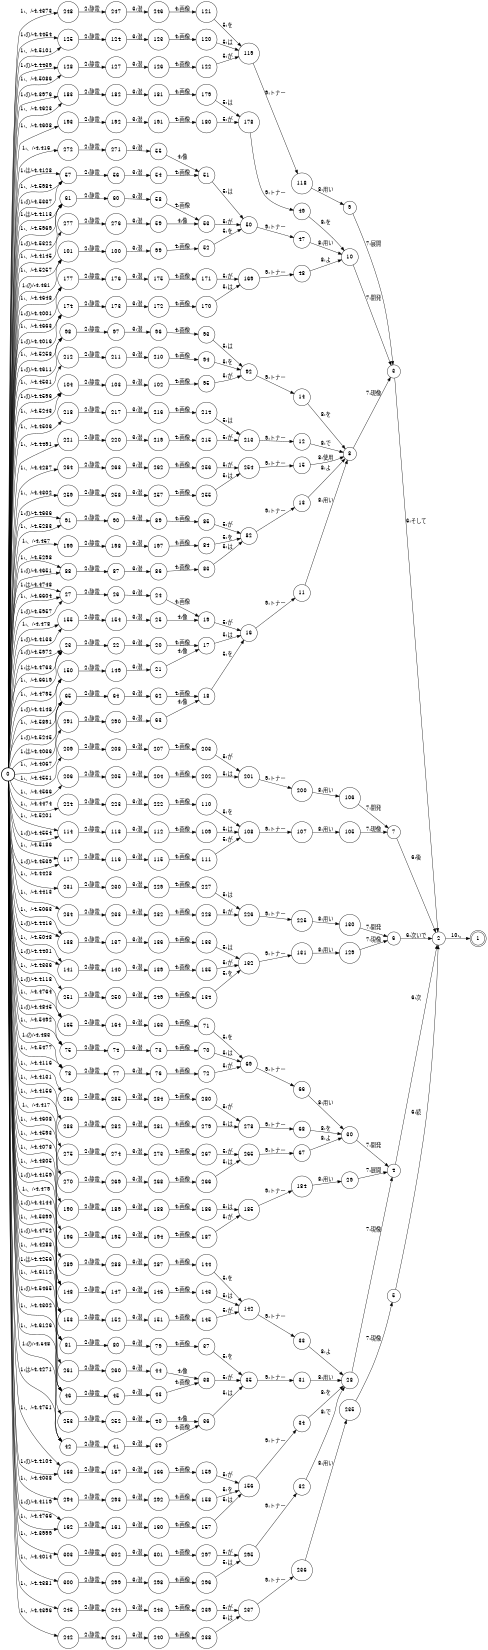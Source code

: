 digraph FST {
rankdir = LR;
size = "8.5,11";
label = "";
center = 1;
orientation = Portrait;
ranksep = "0.4";
nodesep = "0.25";
0 [label = "0", shape = circle, style = bold, fontsize = 14]
	0 -> 23 [label = "1:、/-4.6619", fontsize = 14];
	0 -> 27 [label = "1:、/-4.6604", fontsize = 14];
	0 -> 42 [label = "1:、/-4.6126", fontsize = 14];
	0 -> 46 [label = "1:、/-4.6112", fontsize = 14];
	0 -> 57 [label = "1:、/-4.5984", fontsize = 14];
	0 -> 23 [label = "1:の/-4.5972", fontsize = 14];
	0 -> 61 [label = "1:、/-4.5969", fontsize = 14];
	0 -> 27 [label = "1:の/-4.5957", fontsize = 14];
	0 -> 65 [label = "1:、/-4.5891", fontsize = 14];
	0 -> 75 [label = "1:、/-4.5492", fontsize = 14];
	0 -> 42 [label = "1:の/-4.548", fontsize = 14];
	0 -> 78 [label = "1:、/-4.5477", fontsize = 14];
	0 -> 46 [label = "1:の/-4.5465", fontsize = 14];
	0 -> 81 [label = "1:、/-4.5399", fontsize = 14];
	0 -> 57 [label = "1:の/-4.5337", fontsize = 14];
	0 -> 61 [label = "1:の/-4.5322", fontsize = 14];
	0 -> 88 [label = "1:、/-4.5298", fontsize = 14];
	0 -> 91 [label = "1:、/-4.5283", fontsize = 14];
	0 -> 98 [label = "1:、/-4.5258", fontsize = 14];
	0 -> 101 [label = "1:、/-4.5257", fontsize = 14];
	0 -> 65 [label = "1:の/-4.5245", fontsize = 14];
	0 -> 104 [label = "1:、/-4.5243", fontsize = 14];
	0 -> 114 [label = "1:、/-4.5201", fontsize = 14];
	0 -> 117 [label = "1:、/-4.5186", fontsize = 14];
	0 -> 125 [label = "1:、/-4.5101", fontsize = 14];
	0 -> 128 [label = "1:、/-4.5086", fontsize = 14];
	0 -> 138 [label = "1:、/-4.5063", fontsize = 14];
	0 -> 141 [label = "1:、/-4.5048", fontsize = 14];
	0 -> 75 [label = "1:の/-4.4845", fontsize = 14];
	0 -> 78 [label = "1:の/-4.483", fontsize = 14];
	0 -> 148 [label = "1:、/-4.4805", fontsize = 14];
	0 -> 150 [label = "1:、/-4.4795", fontsize = 14];
	0 -> 153 [label = "1:、/-4.479", fontsize = 14];
	0 -> 155 [label = "1:、/-4.478", fontsize = 14];
	0 -> 162 [label = "1:、/-4.4766", fontsize = 14];
	0 -> 165 [label = "1:、/-4.4764", fontsize = 14];
	0 -> 23 [label = "1:は/-4.4763", fontsize = 14];
	0 -> 81 [label = "1:の/-4.4752", fontsize = 14];
	0 -> 168 [label = "1:、/-4.4751", fontsize = 14];
	0 -> 27 [label = "1:は/-4.4748", fontsize = 14];
	0 -> 174 [label = "1:、/-4.4663", fontsize = 14];
	0 -> 88 [label = "1:の/-4.4651", fontsize = 14];
	0 -> 177 [label = "1:、/-4.4648", fontsize = 14];
	0 -> 91 [label = "1:の/-4.4636", fontsize = 14];
	0 -> 183 [label = "1:、/-4.4623", fontsize = 14];
	0 -> 98 [label = "1:の/-4.4611", fontsize = 14];
	0 -> 101 [label = "1:の/-4.461", fontsize = 14];
	0 -> 190 [label = "1:、/-4.4608", fontsize = 14];
	0 -> 193 [label = "1:、/-4.4608", fontsize = 14];
	0 -> 104 [label = "1:の/-4.4596", fontsize = 14];
	0 -> 196 [label = "1:、/-4.4593", fontsize = 14];
	0 -> 199 [label = "1:、/-4.457", fontsize = 14];
	0 -> 206 [label = "1:、/-4.4566", fontsize = 14];
	0 -> 114 [label = "1:の/-4.4554", fontsize = 14];
	0 -> 209 [label = "1:、/-4.4551", fontsize = 14];
	0 -> 117 [label = "1:の/-4.4539", fontsize = 14];
	0 -> 212 [label = "1:、/-4.4531", fontsize = 14];
	0 -> 218 [label = "1:、/-4.4506", fontsize = 14];
	0 -> 221 [label = "1:、/-4.4491", fontsize = 14];
	0 -> 224 [label = "1:、/-4.4474", fontsize = 14];
	0 -> 125 [label = "1:の/-4.4454", fontsize = 14];
	0 -> 128 [label = "1:の/-4.4439", fontsize = 14];
	0 -> 231 [label = "1:、/-4.4428", fontsize = 14];
	0 -> 138 [label = "1:の/-4.4416", fontsize = 14];
	0 -> 234 [label = "1:、/-4.4413", fontsize = 14];
	0 -> 141 [label = "1:の/-4.4401", fontsize = 14];
	0 -> 242 [label = "1:、/-4.4396", fontsize = 14];
	0 -> 245 [label = "1:、/-4.4381", fontsize = 14];
	0 -> 248 [label = "1:、/-4.4373", fontsize = 14];
	0 -> 251 [label = "1:、/-4.4336", fontsize = 14];
	0 -> 253 [label = "1:、/-4.4302", fontsize = 14];
	0 -> 259 [label = "1:、/-4.4302", fontsize = 14];
	0 -> 261 [label = "1:、/-4.4288", fontsize = 14];
	0 -> 264 [label = "1:、/-4.4287", fontsize = 14];
	0 -> 42 [label = "1:は/-4.4271", fontsize = 14];
	0 -> 46 [label = "1:は/-4.4256", fontsize = 14];
	0 -> 270 [label = "1:、/-4.417", fontsize = 14];
	0 -> 272 [label = "1:、/-4.416", fontsize = 14];
	0 -> 148 [label = "1:の/-4.4159", fontsize = 14];
	0 -> 275 [label = "1:、/-4.4156", fontsize = 14];
	0 -> 150 [label = "1:の/-4.4148", fontsize = 14];
	0 -> 277 [label = "1:、/-4.4145", fontsize = 14];
	0 -> 153 [label = "1:の/-4.4144", fontsize = 14];
	0 -> 155 [label = "1:の/-4.4133", fontsize = 14];
	0 -> 283 [label = "1:、/-4.4131", fontsize = 14];
	0 -> 57 [label = "1:は/-4.4128", fontsize = 14];
	0 -> 162 [label = "1:の/-4.4119", fontsize = 14];
	0 -> 165 [label = "1:の/-4.4118", fontsize = 14];
	0 -> 286 [label = "1:、/-4.4116", fontsize = 14];
	0 -> 61 [label = "1:は/-4.4113", fontsize = 14];
	0 -> 168 [label = "1:の/-4.4104", fontsize = 14];
	0 -> 289 [label = "1:、/-4.4078", fontsize = 14];
	0 -> 291 [label = "1:、/-4.4067", fontsize = 14];
	0 -> 294 [label = "1:、/-4.4038", fontsize = 14];
	0 -> 65 [label = "1:は/-4.4036", fontsize = 14];
	0 -> 174 [label = "1:の/-4.4016", fontsize = 14];
	0 -> 300 [label = "1:、/-4.4014", fontsize = 14];
	0 -> 177 [label = "1:の/-4.4001", fontsize = 14];
	0 -> 303 [label = "1:、/-4.3999", fontsize = 14];
	0 -> 183 [label = "1:の/-4.3976", fontsize = 14];
1 [label = "1", shape = doublecircle, style = solid, fontsize = 14]
2 [label = "2", shape = circle, style = solid, fontsize = 14]
	2 -> 1 [label = "10:。", fontsize = 14];
3 [label = "3", shape = circle, style = solid, fontsize = 14]
	3 -> 2 [label = "6:そして", fontsize = 14];
4 [label = "4", shape = circle, style = solid, fontsize = 14]
	4 -> 2 [label = "6:次", fontsize = 14];
5 [label = "5", shape = circle, style = solid, fontsize = 14]
	5 -> 2 [label = "6:続", fontsize = 14];
6 [label = "6", shape = circle, style = solid, fontsize = 14]
	6 -> 2 [label = "6:次いで", fontsize = 14];
7 [label = "7", shape = circle, style = solid, fontsize = 14]
	7 -> 2 [label = "6:後", fontsize = 14];
8 [label = "8", shape = circle, style = solid, fontsize = 14]
	8 -> 3 [label = "7:現像", fontsize = 14];
9 [label = "9", shape = circle, style = solid, fontsize = 14]
	9 -> 3 [label = "7:展開", fontsize = 14];
10 [label = "10", shape = circle, style = solid, fontsize = 14]
	10 -> 3 [label = "7:開発", fontsize = 14];
11 [label = "11", shape = circle, style = solid, fontsize = 14]
	11 -> 8 [label = "8:用い", fontsize = 14];
12 [label = "12", shape = circle, style = solid, fontsize = 14]
	12 -> 8 [label = "8:で", fontsize = 14];
13 [label = "13", shape = circle, style = solid, fontsize = 14]
	13 -> 8 [label = "8:よ", fontsize = 14];
14 [label = "14", shape = circle, style = solid, fontsize = 14]
	14 -> 8 [label = "8:を", fontsize = 14];
15 [label = "15", shape = circle, style = solid, fontsize = 14]
	15 -> 8 [label = "8:使用", fontsize = 14];
16 [label = "16", shape = circle, style = solid, fontsize = 14]
	16 -> 11 [label = "9:トナー", fontsize = 14];
17 [label = "17", shape = circle, style = solid, fontsize = 14]
	17 -> 16 [label = "5:は", fontsize = 14];
18 [label = "18", shape = circle, style = solid, fontsize = 14]
	18 -> 16 [label = "5:を", fontsize = 14];
19 [label = "19", shape = circle, style = solid, fontsize = 14]
	19 -> 16 [label = "5:が", fontsize = 14];
20 [label = "20", shape = circle, style = solid, fontsize = 14]
	20 -> 17 [label = "4:画像", fontsize = 14];
21 [label = "21", shape = circle, style = solid, fontsize = 14]
	21 -> 17 [label = "4:像", fontsize = 14];
22 [label = "22", shape = circle, style = solid, fontsize = 14]
	22 -> 20 [label = "3:潜", fontsize = 14];
23 [label = "23", shape = circle, style = solid, fontsize = 14]
	23 -> 22 [label = "2:静電", fontsize = 14];
24 [label = "24", shape = circle, style = solid, fontsize = 14]
	24 -> 19 [label = "4:画像", fontsize = 14];
25 [label = "25", shape = circle, style = solid, fontsize = 14]
	25 -> 19 [label = "4:像", fontsize = 14];
26 [label = "26", shape = circle, style = solid, fontsize = 14]
	26 -> 24 [label = "3:潜", fontsize = 14];
27 [label = "27", shape = circle, style = solid, fontsize = 14]
	27 -> 26 [label = "2:静電", fontsize = 14];
28 [label = "28", shape = circle, style = solid, fontsize = 14]
	28 -> 4 [label = "7:現像", fontsize = 14];
29 [label = "29", shape = circle, style = solid, fontsize = 14]
	29 -> 4 [label = "7:展開", fontsize = 14];
30 [label = "30", shape = circle, style = solid, fontsize = 14]
	30 -> 4 [label = "7:開発", fontsize = 14];
31 [label = "31", shape = circle, style = solid, fontsize = 14]
	31 -> 28 [label = "8:用い", fontsize = 14];
32 [label = "32", shape = circle, style = solid, fontsize = 14]
	32 -> 28 [label = "8:で", fontsize = 14];
33 [label = "33", shape = circle, style = solid, fontsize = 14]
	33 -> 28 [label = "8:よ", fontsize = 14];
34 [label = "34", shape = circle, style = solid, fontsize = 14]
	34 -> 28 [label = "8:を", fontsize = 14];
35 [label = "35", shape = circle, style = solid, fontsize = 14]
	35 -> 31 [label = "9:トナー", fontsize = 14];
36 [label = "36", shape = circle, style = solid, fontsize = 14]
	36 -> 35 [label = "5:は", fontsize = 14];
37 [label = "37", shape = circle, style = solid, fontsize = 14]
	37 -> 35 [label = "5:を", fontsize = 14];
38 [label = "38", shape = circle, style = solid, fontsize = 14]
	38 -> 35 [label = "5:が", fontsize = 14];
39 [label = "39", shape = circle, style = solid, fontsize = 14]
	39 -> 36 [label = "4:画像", fontsize = 14];
40 [label = "40", shape = circle, style = solid, fontsize = 14]
	40 -> 36 [label = "4:像", fontsize = 14];
41 [label = "41", shape = circle, style = solid, fontsize = 14]
	41 -> 39 [label = "3:潜", fontsize = 14];
42 [label = "42", shape = circle, style = solid, fontsize = 14]
	42 -> 41 [label = "2:静電", fontsize = 14];
43 [label = "43", shape = circle, style = solid, fontsize = 14]
	43 -> 38 [label = "4:画像", fontsize = 14];
44 [label = "44", shape = circle, style = solid, fontsize = 14]
	44 -> 38 [label = "4:像", fontsize = 14];
45 [label = "45", shape = circle, style = solid, fontsize = 14]
	45 -> 43 [label = "3:潜", fontsize = 14];
46 [label = "46", shape = circle, style = solid, fontsize = 14]
	46 -> 45 [label = "2:静電", fontsize = 14];
47 [label = "47", shape = circle, style = solid, fontsize = 14]
	47 -> 10 [label = "8:用い", fontsize = 14];
48 [label = "48", shape = circle, style = solid, fontsize = 14]
	48 -> 10 [label = "8:よ", fontsize = 14];
49 [label = "49", shape = circle, style = solid, fontsize = 14]
	49 -> 10 [label = "8:を", fontsize = 14];
50 [label = "50", shape = circle, style = solid, fontsize = 14]
	50 -> 47 [label = "9:トナー", fontsize = 14];
51 [label = "51", shape = circle, style = solid, fontsize = 14]
	51 -> 50 [label = "5:は", fontsize = 14];
52 [label = "52", shape = circle, style = solid, fontsize = 14]
	52 -> 50 [label = "5:を", fontsize = 14];
53 [label = "53", shape = circle, style = solid, fontsize = 14]
	53 -> 50 [label = "5:が", fontsize = 14];
54 [label = "54", shape = circle, style = solid, fontsize = 14]
	54 -> 51 [label = "4:画像", fontsize = 14];
55 [label = "55", shape = circle, style = solid, fontsize = 14]
	55 -> 51 [label = "4:像", fontsize = 14];
56 [label = "56", shape = circle, style = solid, fontsize = 14]
	56 -> 54 [label = "3:潜", fontsize = 14];
57 [label = "57", shape = circle, style = solid, fontsize = 14]
	57 -> 56 [label = "2:静電", fontsize = 14];
58 [label = "58", shape = circle, style = solid, fontsize = 14]
	58 -> 53 [label = "4:画像", fontsize = 14];
59 [label = "59", shape = circle, style = solid, fontsize = 14]
	59 -> 53 [label = "4:像", fontsize = 14];
60 [label = "60", shape = circle, style = solid, fontsize = 14]
	60 -> 58 [label = "3:潜", fontsize = 14];
61 [label = "61", shape = circle, style = solid, fontsize = 14]
	61 -> 60 [label = "2:静電", fontsize = 14];
62 [label = "62", shape = circle, style = solid, fontsize = 14]
	62 -> 18 [label = "4:画像", fontsize = 14];
63 [label = "63", shape = circle, style = solid, fontsize = 14]
	63 -> 18 [label = "4:像", fontsize = 14];
64 [label = "64", shape = circle, style = solid, fontsize = 14]
	64 -> 62 [label = "3:潜", fontsize = 14];
65 [label = "65", shape = circle, style = solid, fontsize = 14]
	65 -> 64 [label = "2:静電", fontsize = 14];
66 [label = "66", shape = circle, style = solid, fontsize = 14]
	66 -> 30 [label = "8:用い", fontsize = 14];
67 [label = "67", shape = circle, style = solid, fontsize = 14]
	67 -> 30 [label = "8:よ", fontsize = 14];
68 [label = "68", shape = circle, style = solid, fontsize = 14]
	68 -> 30 [label = "8:を", fontsize = 14];
69 [label = "69", shape = circle, style = solid, fontsize = 14]
	69 -> 66 [label = "9:トナー", fontsize = 14];
70 [label = "70", shape = circle, style = solid, fontsize = 14]
	70 -> 69 [label = "5:は", fontsize = 14];
71 [label = "71", shape = circle, style = solid, fontsize = 14]
	71 -> 69 [label = "5:を", fontsize = 14];
72 [label = "72", shape = circle, style = solid, fontsize = 14]
	72 -> 69 [label = "5:が", fontsize = 14];
73 [label = "73", shape = circle, style = solid, fontsize = 14]
	73 -> 70 [label = "4:画像", fontsize = 14];
74 [label = "74", shape = circle, style = solid, fontsize = 14]
	74 -> 73 [label = "3:潜", fontsize = 14];
75 [label = "75", shape = circle, style = solid, fontsize = 14]
	75 -> 74 [label = "2:静電", fontsize = 14];
76 [label = "76", shape = circle, style = solid, fontsize = 14]
	76 -> 72 [label = "4:画像", fontsize = 14];
77 [label = "77", shape = circle, style = solid, fontsize = 14]
	77 -> 76 [label = "3:潜", fontsize = 14];
78 [label = "78", shape = circle, style = solid, fontsize = 14]
	78 -> 77 [label = "2:静電", fontsize = 14];
79 [label = "79", shape = circle, style = solid, fontsize = 14]
	79 -> 37 [label = "4:画像", fontsize = 14];
80 [label = "80", shape = circle, style = solid, fontsize = 14]
	80 -> 79 [label = "3:潜", fontsize = 14];
81 [label = "81", shape = circle, style = solid, fontsize = 14]
	81 -> 80 [label = "2:静電", fontsize = 14];
82 [label = "82", shape = circle, style = solid, fontsize = 14]
	82 -> 13 [label = "9:トナー", fontsize = 14];
83 [label = "83", shape = circle, style = solid, fontsize = 14]
	83 -> 82 [label = "5:は", fontsize = 14];
84 [label = "84", shape = circle, style = solid, fontsize = 14]
	84 -> 82 [label = "5:を", fontsize = 14];
85 [label = "85", shape = circle, style = solid, fontsize = 14]
	85 -> 82 [label = "5:が", fontsize = 14];
86 [label = "86", shape = circle, style = solid, fontsize = 14]
	86 -> 83 [label = "4:画像", fontsize = 14];
87 [label = "87", shape = circle, style = solid, fontsize = 14]
	87 -> 86 [label = "3:潜", fontsize = 14];
88 [label = "88", shape = circle, style = solid, fontsize = 14]
	88 -> 87 [label = "2:静電", fontsize = 14];
89 [label = "89", shape = circle, style = solid, fontsize = 14]
	89 -> 85 [label = "4:画像", fontsize = 14];
90 [label = "90", shape = circle, style = solid, fontsize = 14]
	90 -> 89 [label = "3:潜", fontsize = 14];
91 [label = "91", shape = circle, style = solid, fontsize = 14]
	91 -> 90 [label = "2:静電", fontsize = 14];
92 [label = "92", shape = circle, style = solid, fontsize = 14]
	92 -> 14 [label = "9:トナー", fontsize = 14];
93 [label = "93", shape = circle, style = solid, fontsize = 14]
	93 -> 92 [label = "5:は", fontsize = 14];
94 [label = "94", shape = circle, style = solid, fontsize = 14]
	94 -> 92 [label = "5:を", fontsize = 14];
95 [label = "95", shape = circle, style = solid, fontsize = 14]
	95 -> 92 [label = "5:が", fontsize = 14];
96 [label = "96", shape = circle, style = solid, fontsize = 14]
	96 -> 93 [label = "4:画像", fontsize = 14];
97 [label = "97", shape = circle, style = solid, fontsize = 14]
	97 -> 96 [label = "3:潜", fontsize = 14];
98 [label = "98", shape = circle, style = solid, fontsize = 14]
	98 -> 97 [label = "2:静電", fontsize = 14];
99 [label = "99", shape = circle, style = solid, fontsize = 14]
	99 -> 52 [label = "4:画像", fontsize = 14];
100 [label = "100", shape = circle, style = solid, fontsize = 14]
	100 -> 99 [label = "3:潜", fontsize = 14];
101 [label = "101", shape = circle, style = solid, fontsize = 14]
	101 -> 100 [label = "2:静電", fontsize = 14];
102 [label = "102", shape = circle, style = solid, fontsize = 14]
	102 -> 95 [label = "4:画像", fontsize = 14];
103 [label = "103", shape = circle, style = solid, fontsize = 14]
	103 -> 102 [label = "3:潜", fontsize = 14];
104 [label = "104", shape = circle, style = solid, fontsize = 14]
	104 -> 103 [label = "2:静電", fontsize = 14];
105 [label = "105", shape = circle, style = solid, fontsize = 14]
	105 -> 7 [label = "7:現像", fontsize = 14];
106 [label = "106", shape = circle, style = solid, fontsize = 14]
	106 -> 7 [label = "7:開発", fontsize = 14];
107 [label = "107", shape = circle, style = solid, fontsize = 14]
	107 -> 105 [label = "8:用い", fontsize = 14];
108 [label = "108", shape = circle, style = solid, fontsize = 14]
	108 -> 107 [label = "9:トナー", fontsize = 14];
109 [label = "109", shape = circle, style = solid, fontsize = 14]
	109 -> 108 [label = "5:は", fontsize = 14];
110 [label = "110", shape = circle, style = solid, fontsize = 14]
	110 -> 108 [label = "5:を", fontsize = 14];
111 [label = "111", shape = circle, style = solid, fontsize = 14]
	111 -> 108 [label = "5:が", fontsize = 14];
112 [label = "112", shape = circle, style = solid, fontsize = 14]
	112 -> 109 [label = "4:画像", fontsize = 14];
113 [label = "113", shape = circle, style = solid, fontsize = 14]
	113 -> 112 [label = "3:潜", fontsize = 14];
114 [label = "114", shape = circle, style = solid, fontsize = 14]
	114 -> 113 [label = "2:静電", fontsize = 14];
115 [label = "115", shape = circle, style = solid, fontsize = 14]
	115 -> 111 [label = "4:画像", fontsize = 14];
116 [label = "116", shape = circle, style = solid, fontsize = 14]
	116 -> 115 [label = "3:潜", fontsize = 14];
117 [label = "117", shape = circle, style = solid, fontsize = 14]
	117 -> 116 [label = "2:静電", fontsize = 14];
118 [label = "118", shape = circle, style = solid, fontsize = 14]
	118 -> 9 [label = "8:用い", fontsize = 14];
119 [label = "119", shape = circle, style = solid, fontsize = 14]
	119 -> 118 [label = "9:トナー", fontsize = 14];
120 [label = "120", shape = circle, style = solid, fontsize = 14]
	120 -> 119 [label = "5:は", fontsize = 14];
121 [label = "121", shape = circle, style = solid, fontsize = 14]
	121 -> 119 [label = "5:を", fontsize = 14];
122 [label = "122", shape = circle, style = solid, fontsize = 14]
	122 -> 119 [label = "5:が", fontsize = 14];
123 [label = "123", shape = circle, style = solid, fontsize = 14]
	123 -> 120 [label = "4:画像", fontsize = 14];
124 [label = "124", shape = circle, style = solid, fontsize = 14]
	124 -> 123 [label = "3:潜", fontsize = 14];
125 [label = "125", shape = circle, style = solid, fontsize = 14]
	125 -> 124 [label = "2:静電", fontsize = 14];
126 [label = "126", shape = circle, style = solid, fontsize = 14]
	126 -> 122 [label = "4:画像", fontsize = 14];
127 [label = "127", shape = circle, style = solid, fontsize = 14]
	127 -> 126 [label = "3:潜", fontsize = 14];
128 [label = "128", shape = circle, style = solid, fontsize = 14]
	128 -> 127 [label = "2:静電", fontsize = 14];
129 [label = "129", shape = circle, style = solid, fontsize = 14]
	129 -> 6 [label = "7:現像", fontsize = 14];
130 [label = "130", shape = circle, style = solid, fontsize = 14]
	130 -> 6 [label = "7:開発", fontsize = 14];
131 [label = "131", shape = circle, style = solid, fontsize = 14]
	131 -> 129 [label = "8:用い", fontsize = 14];
132 [label = "132", shape = circle, style = solid, fontsize = 14]
	132 -> 131 [label = "9:トナー", fontsize = 14];
133 [label = "133", shape = circle, style = solid, fontsize = 14]
	133 -> 132 [label = "5:は", fontsize = 14];
134 [label = "134", shape = circle, style = solid, fontsize = 14]
	134 -> 132 [label = "5:を", fontsize = 14];
135 [label = "135", shape = circle, style = solid, fontsize = 14]
	135 -> 132 [label = "5:が", fontsize = 14];
136 [label = "136", shape = circle, style = solid, fontsize = 14]
	136 -> 133 [label = "4:画像", fontsize = 14];
137 [label = "137", shape = circle, style = solid, fontsize = 14]
	137 -> 136 [label = "3:潜", fontsize = 14];
138 [label = "138", shape = circle, style = solid, fontsize = 14]
	138 -> 137 [label = "2:静電", fontsize = 14];
139 [label = "139", shape = circle, style = solid, fontsize = 14]
	139 -> 135 [label = "4:画像", fontsize = 14];
140 [label = "140", shape = circle, style = solid, fontsize = 14]
	140 -> 139 [label = "3:潜", fontsize = 14];
141 [label = "141", shape = circle, style = solid, fontsize = 14]
	141 -> 140 [label = "2:静電", fontsize = 14];
142 [label = "142", shape = circle, style = solid, fontsize = 14]
	142 -> 33 [label = "9:トナー", fontsize = 14];
143 [label = "143", shape = circle, style = solid, fontsize = 14]
	143 -> 142 [label = "5:は", fontsize = 14];
144 [label = "144", shape = circle, style = solid, fontsize = 14]
	144 -> 142 [label = "5:を", fontsize = 14];
145 [label = "145", shape = circle, style = solid, fontsize = 14]
	145 -> 142 [label = "5:が", fontsize = 14];
146 [label = "146", shape = circle, style = solid, fontsize = 14]
	146 -> 143 [label = "4:画像", fontsize = 14];
147 [label = "147", shape = circle, style = solid, fontsize = 14]
	147 -> 146 [label = "3:潜", fontsize = 14];
148 [label = "148", shape = circle, style = solid, fontsize = 14]
	148 -> 147 [label = "2:静電", fontsize = 14];
149 [label = "149", shape = circle, style = solid, fontsize = 14]
	149 -> 21 [label = "3:潜", fontsize = 14];
150 [label = "150", shape = circle, style = solid, fontsize = 14]
	150 -> 149 [label = "2:静電", fontsize = 14];
151 [label = "151", shape = circle, style = solid, fontsize = 14]
	151 -> 145 [label = "4:画像", fontsize = 14];
152 [label = "152", shape = circle, style = solid, fontsize = 14]
	152 -> 151 [label = "3:潜", fontsize = 14];
153 [label = "153", shape = circle, style = solid, fontsize = 14]
	153 -> 152 [label = "2:静電", fontsize = 14];
154 [label = "154", shape = circle, style = solid, fontsize = 14]
	154 -> 25 [label = "3:潜", fontsize = 14];
155 [label = "155", shape = circle, style = solid, fontsize = 14]
	155 -> 154 [label = "2:静電", fontsize = 14];
156 [label = "156", shape = circle, style = solid, fontsize = 14]
	156 -> 34 [label = "9:トナー", fontsize = 14];
157 [label = "157", shape = circle, style = solid, fontsize = 14]
	157 -> 156 [label = "5:は", fontsize = 14];
158 [label = "158", shape = circle, style = solid, fontsize = 14]
	158 -> 156 [label = "5:を", fontsize = 14];
159 [label = "159", shape = circle, style = solid, fontsize = 14]
	159 -> 156 [label = "5:が", fontsize = 14];
160 [label = "160", shape = circle, style = solid, fontsize = 14]
	160 -> 157 [label = "4:画像", fontsize = 14];
161 [label = "161", shape = circle, style = solid, fontsize = 14]
	161 -> 160 [label = "3:潜", fontsize = 14];
162 [label = "162", shape = circle, style = solid, fontsize = 14]
	162 -> 161 [label = "2:静電", fontsize = 14];
163 [label = "163", shape = circle, style = solid, fontsize = 14]
	163 -> 71 [label = "4:画像", fontsize = 14];
164 [label = "164", shape = circle, style = solid, fontsize = 14]
	164 -> 163 [label = "3:潜", fontsize = 14];
165 [label = "165", shape = circle, style = solid, fontsize = 14]
	165 -> 164 [label = "2:静電", fontsize = 14];
166 [label = "166", shape = circle, style = solid, fontsize = 14]
	166 -> 159 [label = "4:画像", fontsize = 14];
167 [label = "167", shape = circle, style = solid, fontsize = 14]
	167 -> 166 [label = "3:潜", fontsize = 14];
168 [label = "168", shape = circle, style = solid, fontsize = 14]
	168 -> 167 [label = "2:静電", fontsize = 14];
169 [label = "169", shape = circle, style = solid, fontsize = 14]
	169 -> 48 [label = "9:トナー", fontsize = 14];
170 [label = "170", shape = circle, style = solid, fontsize = 14]
	170 -> 169 [label = "5:は", fontsize = 14];
171 [label = "171", shape = circle, style = solid, fontsize = 14]
	171 -> 169 [label = "5:が", fontsize = 14];
172 [label = "172", shape = circle, style = solid, fontsize = 14]
	172 -> 170 [label = "4:画像", fontsize = 14];
173 [label = "173", shape = circle, style = solid, fontsize = 14]
	173 -> 172 [label = "3:潜", fontsize = 14];
174 [label = "174", shape = circle, style = solid, fontsize = 14]
	174 -> 173 [label = "2:静電", fontsize = 14];
175 [label = "175", shape = circle, style = solid, fontsize = 14]
	175 -> 171 [label = "4:画像", fontsize = 14];
176 [label = "176", shape = circle, style = solid, fontsize = 14]
	176 -> 175 [label = "3:潜", fontsize = 14];
177 [label = "177", shape = circle, style = solid, fontsize = 14]
	177 -> 176 [label = "2:静電", fontsize = 14];
178 [label = "178", shape = circle, style = solid, fontsize = 14]
	178 -> 49 [label = "9:トナー", fontsize = 14];
179 [label = "179", shape = circle, style = solid, fontsize = 14]
	179 -> 178 [label = "5:は", fontsize = 14];
180 [label = "180", shape = circle, style = solid, fontsize = 14]
	180 -> 178 [label = "5:が", fontsize = 14];
181 [label = "181", shape = circle, style = solid, fontsize = 14]
	181 -> 179 [label = "4:画像", fontsize = 14];
182 [label = "182", shape = circle, style = solid, fontsize = 14]
	182 -> 181 [label = "3:潜", fontsize = 14];
183 [label = "183", shape = circle, style = solid, fontsize = 14]
	183 -> 182 [label = "2:静電", fontsize = 14];
184 [label = "184", shape = circle, style = solid, fontsize = 14]
	184 -> 29 [label = "8:用い", fontsize = 14];
185 [label = "185", shape = circle, style = solid, fontsize = 14]
	185 -> 184 [label = "9:トナー", fontsize = 14];
186 [label = "186", shape = circle, style = solid, fontsize = 14]
	186 -> 185 [label = "5:は", fontsize = 14];
187 [label = "187", shape = circle, style = solid, fontsize = 14]
	187 -> 185 [label = "5:が", fontsize = 14];
188 [label = "188", shape = circle, style = solid, fontsize = 14]
	188 -> 186 [label = "4:画像", fontsize = 14];
189 [label = "189", shape = circle, style = solid, fontsize = 14]
	189 -> 188 [label = "3:潜", fontsize = 14];
190 [label = "190", shape = circle, style = solid, fontsize = 14]
	190 -> 189 [label = "2:静電", fontsize = 14];
191 [label = "191", shape = circle, style = solid, fontsize = 14]
	191 -> 180 [label = "4:画像", fontsize = 14];
192 [label = "192", shape = circle, style = solid, fontsize = 14]
	192 -> 191 [label = "3:潜", fontsize = 14];
193 [label = "193", shape = circle, style = solid, fontsize = 14]
	193 -> 192 [label = "2:静電", fontsize = 14];
194 [label = "194", shape = circle, style = solid, fontsize = 14]
	194 -> 187 [label = "4:画像", fontsize = 14];
195 [label = "195", shape = circle, style = solid, fontsize = 14]
	195 -> 194 [label = "3:潜", fontsize = 14];
196 [label = "196", shape = circle, style = solid, fontsize = 14]
	196 -> 195 [label = "2:静電", fontsize = 14];
197 [label = "197", shape = circle, style = solid, fontsize = 14]
	197 -> 84 [label = "4:画像", fontsize = 14];
198 [label = "198", shape = circle, style = solid, fontsize = 14]
	198 -> 197 [label = "3:潜", fontsize = 14];
199 [label = "199", shape = circle, style = solid, fontsize = 14]
	199 -> 198 [label = "2:静電", fontsize = 14];
200 [label = "200", shape = circle, style = solid, fontsize = 14]
	200 -> 106 [label = "8:用い", fontsize = 14];
201 [label = "201", shape = circle, style = solid, fontsize = 14]
	201 -> 200 [label = "9:トナー", fontsize = 14];
202 [label = "202", shape = circle, style = solid, fontsize = 14]
	202 -> 201 [label = "5:は", fontsize = 14];
203 [label = "203", shape = circle, style = solid, fontsize = 14]
	203 -> 201 [label = "5:が", fontsize = 14];
204 [label = "204", shape = circle, style = solid, fontsize = 14]
	204 -> 202 [label = "4:画像", fontsize = 14];
205 [label = "205", shape = circle, style = solid, fontsize = 14]
	205 -> 204 [label = "3:潜", fontsize = 14];
206 [label = "206", shape = circle, style = solid, fontsize = 14]
	206 -> 205 [label = "2:静電", fontsize = 14];
207 [label = "207", shape = circle, style = solid, fontsize = 14]
	207 -> 203 [label = "4:画像", fontsize = 14];
208 [label = "208", shape = circle, style = solid, fontsize = 14]
	208 -> 207 [label = "3:潜", fontsize = 14];
209 [label = "209", shape = circle, style = solid, fontsize = 14]
	209 -> 208 [label = "2:静電", fontsize = 14];
210 [label = "210", shape = circle, style = solid, fontsize = 14]
	210 -> 94 [label = "4:画像", fontsize = 14];
211 [label = "211", shape = circle, style = solid, fontsize = 14]
	211 -> 210 [label = "3:潜", fontsize = 14];
212 [label = "212", shape = circle, style = solid, fontsize = 14]
	212 -> 211 [label = "2:静電", fontsize = 14];
213 [label = "213", shape = circle, style = solid, fontsize = 14]
	213 -> 12 [label = "9:トナー", fontsize = 14];
214 [label = "214", shape = circle, style = solid, fontsize = 14]
	214 -> 213 [label = "5:は", fontsize = 14];
215 [label = "215", shape = circle, style = solid, fontsize = 14]
	215 -> 213 [label = "5:が", fontsize = 14];
216 [label = "216", shape = circle, style = solid, fontsize = 14]
	216 -> 214 [label = "4:画像", fontsize = 14];
217 [label = "217", shape = circle, style = solid, fontsize = 14]
	217 -> 216 [label = "3:潜", fontsize = 14];
218 [label = "218", shape = circle, style = solid, fontsize = 14]
	218 -> 217 [label = "2:静電", fontsize = 14];
219 [label = "219", shape = circle, style = solid, fontsize = 14]
	219 -> 215 [label = "4:画像", fontsize = 14];
220 [label = "220", shape = circle, style = solid, fontsize = 14]
	220 -> 219 [label = "3:潜", fontsize = 14];
221 [label = "221", shape = circle, style = solid, fontsize = 14]
	221 -> 220 [label = "2:静電", fontsize = 14];
222 [label = "222", shape = circle, style = solid, fontsize = 14]
	222 -> 110 [label = "4:画像", fontsize = 14];
223 [label = "223", shape = circle, style = solid, fontsize = 14]
	223 -> 222 [label = "3:潜", fontsize = 14];
224 [label = "224", shape = circle, style = solid, fontsize = 14]
	224 -> 223 [label = "2:静電", fontsize = 14];
225 [label = "225", shape = circle, style = solid, fontsize = 14]
	225 -> 130 [label = "8:用い", fontsize = 14];
226 [label = "226", shape = circle, style = solid, fontsize = 14]
	226 -> 225 [label = "9:トナー", fontsize = 14];
227 [label = "227", shape = circle, style = solid, fontsize = 14]
	227 -> 226 [label = "5:は", fontsize = 14];
228 [label = "228", shape = circle, style = solid, fontsize = 14]
	228 -> 226 [label = "5:が", fontsize = 14];
229 [label = "229", shape = circle, style = solid, fontsize = 14]
	229 -> 227 [label = "4:画像", fontsize = 14];
230 [label = "230", shape = circle, style = solid, fontsize = 14]
	230 -> 229 [label = "3:潜", fontsize = 14];
231 [label = "231", shape = circle, style = solid, fontsize = 14]
	231 -> 230 [label = "2:静電", fontsize = 14];
232 [label = "232", shape = circle, style = solid, fontsize = 14]
	232 -> 228 [label = "4:画像", fontsize = 14];
233 [label = "233", shape = circle, style = solid, fontsize = 14]
	233 -> 232 [label = "3:潜", fontsize = 14];
234 [label = "234", shape = circle, style = solid, fontsize = 14]
	234 -> 233 [label = "2:静電", fontsize = 14];
235 [label = "235", shape = circle, style = solid, fontsize = 14]
	235 -> 5 [label = "7:現像", fontsize = 14];
236 [label = "236", shape = circle, style = solid, fontsize = 14]
	236 -> 235 [label = "8:用い", fontsize = 14];
237 [label = "237", shape = circle, style = solid, fontsize = 14]
	237 -> 236 [label = "9:トナー", fontsize = 14];
238 [label = "238", shape = circle, style = solid, fontsize = 14]
	238 -> 237 [label = "5:は", fontsize = 14];
239 [label = "239", shape = circle, style = solid, fontsize = 14]
	239 -> 237 [label = "5:が", fontsize = 14];
240 [label = "240", shape = circle, style = solid, fontsize = 14]
	240 -> 238 [label = "4:画像", fontsize = 14];
241 [label = "241", shape = circle, style = solid, fontsize = 14]
	241 -> 240 [label = "3:潜", fontsize = 14];
242 [label = "242", shape = circle, style = solid, fontsize = 14]
	242 -> 241 [label = "2:静電", fontsize = 14];
243 [label = "243", shape = circle, style = solid, fontsize = 14]
	243 -> 239 [label = "4:画像", fontsize = 14];
244 [label = "244", shape = circle, style = solid, fontsize = 14]
	244 -> 243 [label = "3:潜", fontsize = 14];
245 [label = "245", shape = circle, style = solid, fontsize = 14]
	245 -> 244 [label = "2:静電", fontsize = 14];
246 [label = "246", shape = circle, style = solid, fontsize = 14]
	246 -> 121 [label = "4:画像", fontsize = 14];
247 [label = "247", shape = circle, style = solid, fontsize = 14]
	247 -> 246 [label = "3:潜", fontsize = 14];
248 [label = "248", shape = circle, style = solid, fontsize = 14]
	248 -> 247 [label = "2:静電", fontsize = 14];
249 [label = "249", shape = circle, style = solid, fontsize = 14]
	249 -> 134 [label = "4:画像", fontsize = 14];
250 [label = "250", shape = circle, style = solid, fontsize = 14]
	250 -> 249 [label = "3:潜", fontsize = 14];
251 [label = "251", shape = circle, style = solid, fontsize = 14]
	251 -> 250 [label = "2:静電", fontsize = 14];
252 [label = "252", shape = circle, style = solid, fontsize = 14]
	252 -> 40 [label = "3:潜", fontsize = 14];
253 [label = "253", shape = circle, style = solid, fontsize = 14]
	253 -> 252 [label = "2:静電", fontsize = 14];
254 [label = "254", shape = circle, style = solid, fontsize = 14]
	254 -> 15 [label = "9:トナー", fontsize = 14];
255 [label = "255", shape = circle, style = solid, fontsize = 14]
	255 -> 254 [label = "5:は", fontsize = 14];
256 [label = "256", shape = circle, style = solid, fontsize = 14]
	256 -> 254 [label = "5:が", fontsize = 14];
257 [label = "257", shape = circle, style = solid, fontsize = 14]
	257 -> 255 [label = "4:画像", fontsize = 14];
258 [label = "258", shape = circle, style = solid, fontsize = 14]
	258 -> 257 [label = "3:潜", fontsize = 14];
259 [label = "259", shape = circle, style = solid, fontsize = 14]
	259 -> 258 [label = "2:静電", fontsize = 14];
260 [label = "260", shape = circle, style = solid, fontsize = 14]
	260 -> 44 [label = "3:潜", fontsize = 14];
261 [label = "261", shape = circle, style = solid, fontsize = 14]
	261 -> 260 [label = "2:静電", fontsize = 14];
262 [label = "262", shape = circle, style = solid, fontsize = 14]
	262 -> 256 [label = "4:画像", fontsize = 14];
263 [label = "263", shape = circle, style = solid, fontsize = 14]
	263 -> 262 [label = "3:潜", fontsize = 14];
264 [label = "264", shape = circle, style = solid, fontsize = 14]
	264 -> 263 [label = "2:静電", fontsize = 14];
265 [label = "265", shape = circle, style = solid, fontsize = 14]
	265 -> 67 [label = "9:トナー", fontsize = 14];
266 [label = "266", shape = circle, style = solid, fontsize = 14]
	266 -> 265 [label = "5:は", fontsize = 14];
267 [label = "267", shape = circle, style = solid, fontsize = 14]
	267 -> 265 [label = "5:が", fontsize = 14];
268 [label = "268", shape = circle, style = solid, fontsize = 14]
	268 -> 266 [label = "4:画像", fontsize = 14];
269 [label = "269", shape = circle, style = solid, fontsize = 14]
	269 -> 268 [label = "3:潜", fontsize = 14];
270 [label = "270", shape = circle, style = solid, fontsize = 14]
	270 -> 269 [label = "2:静電", fontsize = 14];
271 [label = "271", shape = circle, style = solid, fontsize = 14]
	271 -> 55 [label = "3:潜", fontsize = 14];
272 [label = "272", shape = circle, style = solid, fontsize = 14]
	272 -> 271 [label = "2:静電", fontsize = 14];
273 [label = "273", shape = circle, style = solid, fontsize = 14]
	273 -> 267 [label = "4:画像", fontsize = 14];
274 [label = "274", shape = circle, style = solid, fontsize = 14]
	274 -> 273 [label = "3:潜", fontsize = 14];
275 [label = "275", shape = circle, style = solid, fontsize = 14]
	275 -> 274 [label = "2:静電", fontsize = 14];
276 [label = "276", shape = circle, style = solid, fontsize = 14]
	276 -> 59 [label = "3:潜", fontsize = 14];
277 [label = "277", shape = circle, style = solid, fontsize = 14]
	277 -> 276 [label = "2:静電", fontsize = 14];
278 [label = "278", shape = circle, style = solid, fontsize = 14]
	278 -> 68 [label = "9:トナー", fontsize = 14];
279 [label = "279", shape = circle, style = solid, fontsize = 14]
	279 -> 278 [label = "5:は", fontsize = 14];
280 [label = "280", shape = circle, style = solid, fontsize = 14]
	280 -> 278 [label = "5:が", fontsize = 14];
281 [label = "281", shape = circle, style = solid, fontsize = 14]
	281 -> 279 [label = "4:画像", fontsize = 14];
282 [label = "282", shape = circle, style = solid, fontsize = 14]
	282 -> 281 [label = "3:潜", fontsize = 14];
283 [label = "283", shape = circle, style = solid, fontsize = 14]
	283 -> 282 [label = "2:静電", fontsize = 14];
284 [label = "284", shape = circle, style = solid, fontsize = 14]
	284 -> 280 [label = "4:画像", fontsize = 14];
285 [label = "285", shape = circle, style = solid, fontsize = 14]
	285 -> 284 [label = "3:潜", fontsize = 14];
286 [label = "286", shape = circle, style = solid, fontsize = 14]
	286 -> 285 [label = "2:静電", fontsize = 14];
287 [label = "287", shape = circle, style = solid, fontsize = 14]
	287 -> 144 [label = "4:画像", fontsize = 14];
288 [label = "288", shape = circle, style = solid, fontsize = 14]
	288 -> 287 [label = "3:潜", fontsize = 14];
289 [label = "289", shape = circle, style = solid, fontsize = 14]
	289 -> 288 [label = "2:静電", fontsize = 14];
290 [label = "290", shape = circle, style = solid, fontsize = 14]
	290 -> 63 [label = "3:潜", fontsize = 14];
291 [label = "291", shape = circle, style = solid, fontsize = 14]
	291 -> 290 [label = "2:静電", fontsize = 14];
292 [label = "292", shape = circle, style = solid, fontsize = 14]
	292 -> 158 [label = "4:画像", fontsize = 14];
293 [label = "293", shape = circle, style = solid, fontsize = 14]
	293 -> 292 [label = "3:潜", fontsize = 14];
294 [label = "294", shape = circle, style = solid, fontsize = 14]
	294 -> 293 [label = "2:静電", fontsize = 14];
295 [label = "295", shape = circle, style = solid, fontsize = 14]
	295 -> 32 [label = "9:トナー", fontsize = 14];
296 [label = "296", shape = circle, style = solid, fontsize = 14]
	296 -> 295 [label = "5:は", fontsize = 14];
297 [label = "297", shape = circle, style = solid, fontsize = 14]
	297 -> 295 [label = "5:が", fontsize = 14];
298 [label = "298", shape = circle, style = solid, fontsize = 14]
	298 -> 296 [label = "4:画像", fontsize = 14];
299 [label = "299", shape = circle, style = solid, fontsize = 14]
	299 -> 298 [label = "3:潜", fontsize = 14];
300 [label = "300", shape = circle, style = solid, fontsize = 14]
	300 -> 299 [label = "2:静電", fontsize = 14];
301 [label = "301", shape = circle, style = solid, fontsize = 14]
	301 -> 297 [label = "4:画像", fontsize = 14];
302 [label = "302", shape = circle, style = solid, fontsize = 14]
	302 -> 301 [label = "3:潜", fontsize = 14];
303 [label = "303", shape = circle, style = solid, fontsize = 14]
	303 -> 302 [label = "2:静電", fontsize = 14];
}
